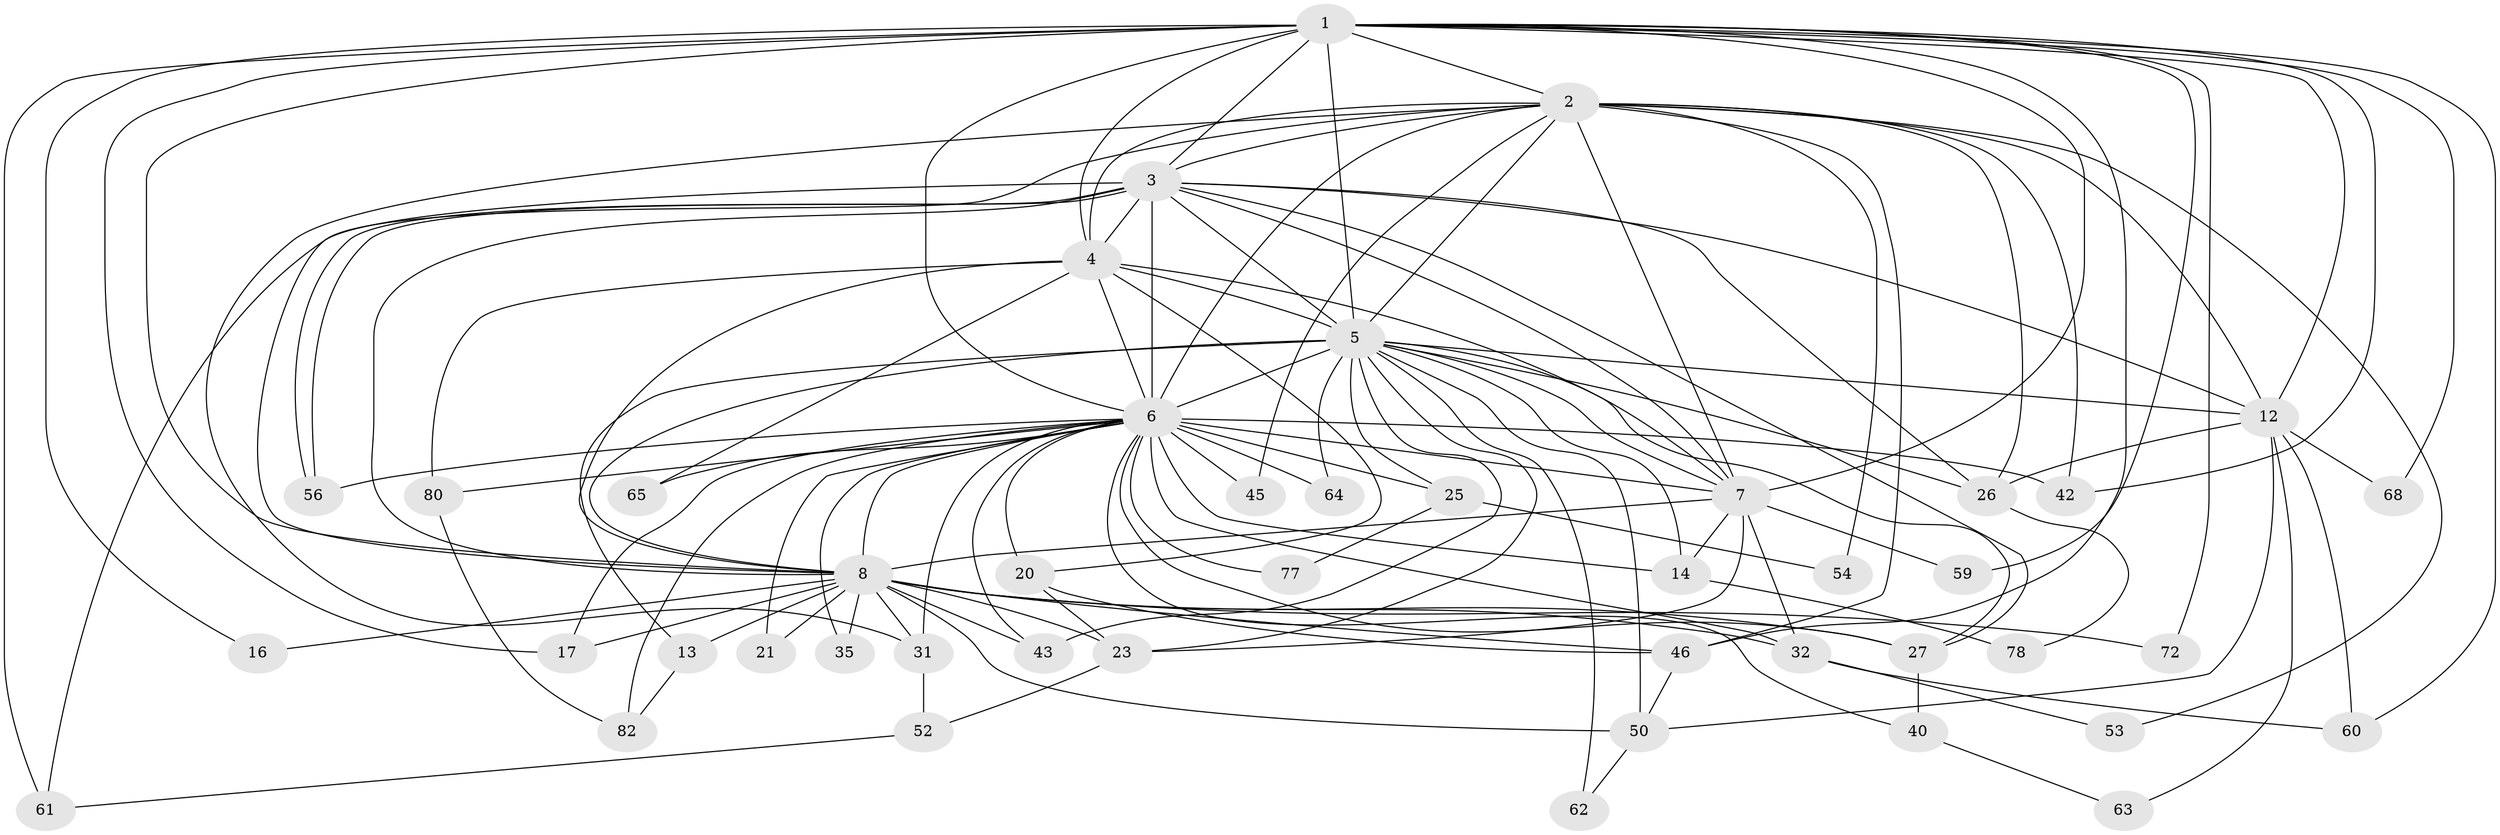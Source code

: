 // original degree distribution, {21: 0.011111111111111112, 20: 0.011111111111111112, 17: 0.011111111111111112, 12: 0.022222222222222223, 22: 0.011111111111111112, 16: 0.011111111111111112, 14: 0.011111111111111112, 25: 0.022222222222222223, 8: 0.011111111111111112, 6: 0.011111111111111112, 3: 0.18888888888888888, 5: 0.07777777777777778, 2: 0.5, 4: 0.1}
// Generated by graph-tools (version 1.1) at 2025/14/03/09/25 04:14:03]
// undirected, 45 vertices, 124 edges
graph export_dot {
graph [start="1"]
  node [color=gray90,style=filled];
  1;
  2 [super="+76+74+87"];
  3 [super="+75+41+49"];
  4;
  5 [super="+11+57+88+18+15"];
  6 [super="+10+9"];
  7;
  8;
  12 [super="+24"];
  13;
  14 [super="+22"];
  16;
  17 [super="+28"];
  20;
  21;
  23 [super="+36+51"];
  25 [super="+33"];
  26 [super="+44"];
  27 [super="+71"];
  31 [super="+70"];
  32 [super="+89+47+38"];
  35;
  40;
  42 [super="+73"];
  43 [super="+67"];
  45;
  46 [super="+66"];
  50 [super="+55"];
  52;
  53;
  54;
  56 [super="+69"];
  59;
  60;
  61;
  62;
  63;
  64;
  65;
  68;
  72;
  77;
  78;
  80;
  82 [super="+85"];
  1 -- 2 [weight=2];
  1 -- 3;
  1 -- 4;
  1 -- 5 [weight=2];
  1 -- 6 [weight=3];
  1 -- 7;
  1 -- 8;
  1 -- 16;
  1 -- 46;
  1 -- 59;
  1 -- 60;
  1 -- 61;
  1 -- 68;
  1 -- 72;
  1 -- 42;
  1 -- 12;
  1 -- 17;
  2 -- 3;
  2 -- 4;
  2 -- 5 [weight=3];
  2 -- 6 [weight=3];
  2 -- 7;
  2 -- 8;
  2 -- 42;
  2 -- 45;
  2 -- 53;
  2 -- 54;
  2 -- 31;
  2 -- 26;
  2 -- 12;
  2 -- 46;
  3 -- 4;
  3 -- 5;
  3 -- 6 [weight=3];
  3 -- 7;
  3 -- 8 [weight=3];
  3 -- 12;
  3 -- 27;
  3 -- 56;
  3 -- 56;
  3 -- 26;
  3 -- 61;
  4 -- 5;
  4 -- 6 [weight=3];
  4 -- 7;
  4 -- 8;
  4 -- 20;
  4 -- 65;
  4 -- 80;
  5 -- 6 [weight=8];
  5 -- 7 [weight=2];
  5 -- 8 [weight=2];
  5 -- 12;
  5 -- 13;
  5 -- 23;
  5 -- 25;
  5 -- 26 [weight=2];
  5 -- 64;
  5 -- 50;
  5 -- 27;
  5 -- 62 [weight=2];
  5 -- 43;
  5 -- 14 [weight=2];
  6 -- 7 [weight=3];
  6 -- 8 [weight=3];
  6 -- 17;
  6 -- 20;
  6 -- 65;
  6 -- 80;
  6 -- 32 [weight=2];
  6 -- 64;
  6 -- 77;
  6 -- 14;
  6 -- 82;
  6 -- 25 [weight=2];
  6 -- 27;
  6 -- 31;
  6 -- 35;
  6 -- 40;
  6 -- 42;
  6 -- 43;
  6 -- 45;
  6 -- 56;
  6 -- 21;
  7 -- 8;
  7 -- 14;
  7 -- 23;
  7 -- 32;
  7 -- 59;
  8 -- 13;
  8 -- 16;
  8 -- 17;
  8 -- 21;
  8 -- 31;
  8 -- 35;
  8 -- 43;
  8 -- 46;
  8 -- 72;
  8 -- 50;
  8 -- 27;
  8 -- 32;
  8 -- 23;
  12 -- 50;
  12 -- 63;
  12 -- 68;
  12 -- 26;
  12 -- 60;
  13 -- 82;
  14 -- 78;
  20 -- 23;
  20 -- 46;
  23 -- 52;
  25 -- 54;
  25 -- 77;
  26 -- 78;
  27 -- 40;
  31 -- 52;
  32 -- 60 [weight=2];
  32 -- 53;
  40 -- 63;
  46 -- 50;
  50 -- 62;
  52 -- 61;
  80 -- 82;
}
